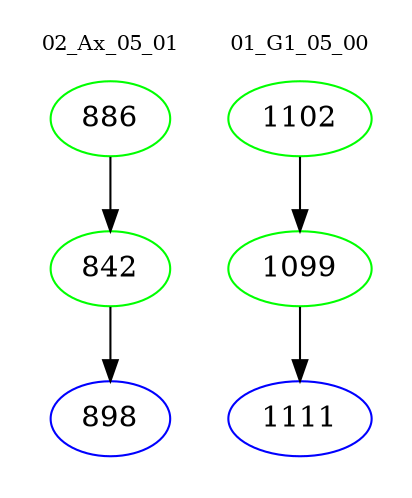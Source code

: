 digraph{
subgraph cluster_0 {
color = white
label = "02_Ax_05_01";
fontsize=10;
T0_886 [label="886", color="green"]
T0_886 -> T0_842 [color="black"]
T0_842 [label="842", color="green"]
T0_842 -> T0_898 [color="black"]
T0_898 [label="898", color="blue"]
}
subgraph cluster_1 {
color = white
label = "01_G1_05_00";
fontsize=10;
T1_1102 [label="1102", color="green"]
T1_1102 -> T1_1099 [color="black"]
T1_1099 [label="1099", color="green"]
T1_1099 -> T1_1111 [color="black"]
T1_1111 [label="1111", color="blue"]
}
}
